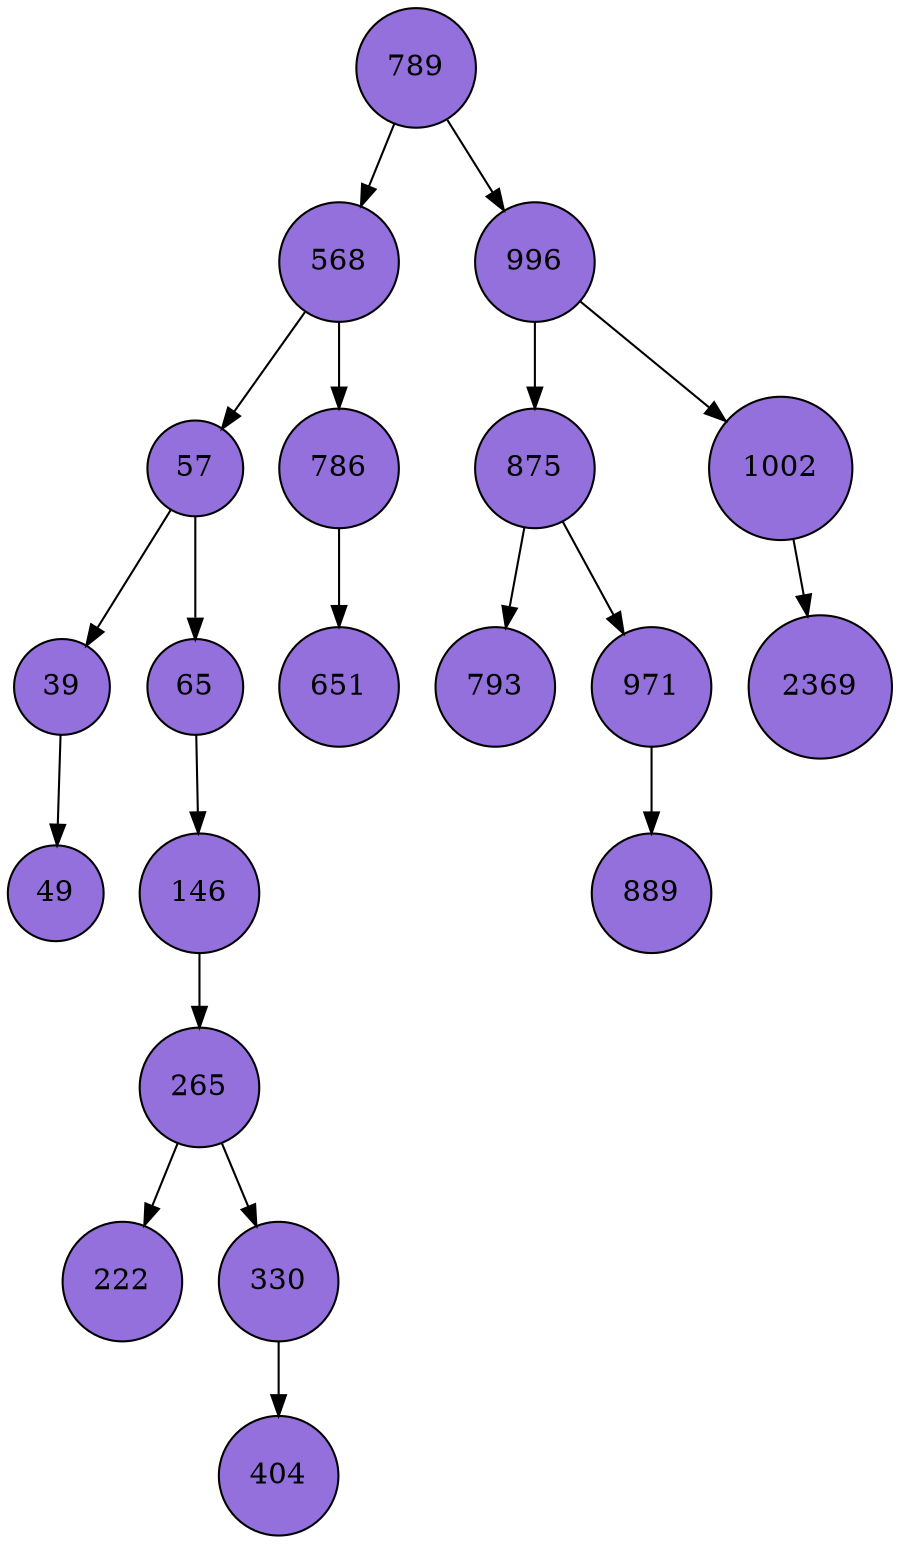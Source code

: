 digraph ArvoreBin {
node [shape=circle, style=filled, color=black, fillcolor="#9370DB"];
edge [color=black];
  789;
  789 -> 568;
  789 -> 996;
  568;
  568 -> 57;
  568 -> 786;
  57;
  57 -> 39;
  57 -> 65;
  39;
  39 -> 49;
  49;
  65;
  65 -> 146;
  146;
  146 -> 265;
  265;
  265 -> 222;
  265 -> 330;
  222;
  330;
  330 -> 404;
  404;
  786;
  786 -> 651;
  651;
  996;
  996 -> 875;
  996 -> 1002;
  875;
  875 -> 793;
  875 -> 971;
  793;
  971;
  971 -> 889;
  889;
  1002;
  1002 -> 2369;
  2369;
}